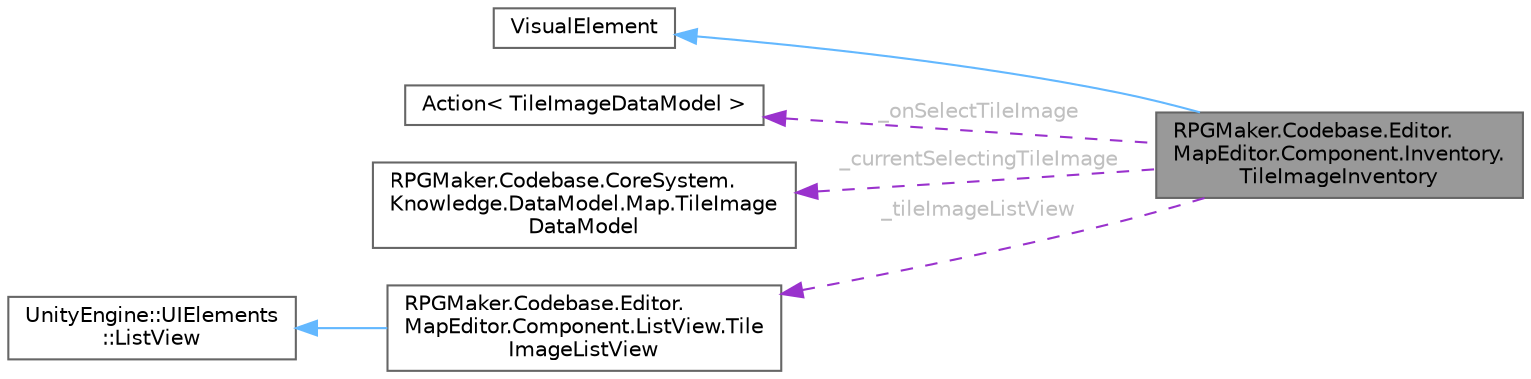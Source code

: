 digraph "RPGMaker.Codebase.Editor.MapEditor.Component.Inventory.TileImageInventory"
{
 // LATEX_PDF_SIZE
  bgcolor="transparent";
  edge [fontname=Helvetica,fontsize=10,labelfontname=Helvetica,labelfontsize=10];
  node [fontname=Helvetica,fontsize=10,shape=box,height=0.2,width=0.4];
  rankdir="LR";
  Node1 [id="Node000001",label="RPGMaker.Codebase.Editor.\lMapEditor.Component.Inventory.\lTileImageInventory",height=0.2,width=0.4,color="gray40", fillcolor="grey60", style="filled", fontcolor="black",tooltip="タイル用画像インベントリーコンポーネント"];
  Node2 -> Node1 [id="edge1_Node000001_Node000002",dir="back",color="steelblue1",style="solid",tooltip=" "];
  Node2 [id="Node000002",label="VisualElement",height=0.2,width=0.4,color="gray40", fillcolor="white", style="filled",tooltip=" "];
  Node3 -> Node1 [id="edge2_Node000001_Node000003",dir="back",color="darkorchid3",style="dashed",tooltip=" ",label=" _onSelectTileImage",fontcolor="grey" ];
  Node3 [id="Node000003",label="Action\< TileImageDataModel \>",height=0.2,width=0.4,color="gray40", fillcolor="white", style="filled",tooltip=" "];
  Node4 -> Node1 [id="edge3_Node000001_Node000004",dir="back",color="darkorchid3",style="dashed",tooltip=" ",label=" _currentSelectingTileImage",fontcolor="grey" ];
  Node4 [id="Node000004",label="RPGMaker.Codebase.CoreSystem.\lKnowledge.DataModel.Map.TileImage\lDataModel",height=0.2,width=0.4,color="gray40", fillcolor="white", style="filled",URL="$d2/d8c/class_r_p_g_maker_1_1_codebase_1_1_core_system_1_1_knowledge_1_1_data_model_1_1_map_1_1_tile_image_data_model.html",tooltip="😁 タイル・イメージ・データ・モデル"];
  Node5 -> Node1 [id="edge4_Node000001_Node000005",dir="back",color="darkorchid3",style="dashed",tooltip=" ",label=" _tileImageListView",fontcolor="grey" ];
  Node5 [id="Node000005",label="RPGMaker.Codebase.Editor.\lMapEditor.Component.ListView.Tile\lImageListView",height=0.2,width=0.4,color="gray40", fillcolor="white", style="filled",URL="$de/d44/class_r_p_g_maker_1_1_codebase_1_1_editor_1_1_map_editor_1_1_component_1_1_list_view_1_1_tile_image_list_view.html",tooltip="タイル用画像リストコンポーネント"];
  Node6 -> Node5 [id="edge5_Node000005_Node000006",dir="back",color="steelblue1",style="solid",tooltip=" "];
  Node6 [id="Node000006",label="UnityEngine::UIElements\l::ListView",height=0.2,width=0.4,color="gray40", fillcolor="white", style="filled",tooltip=" "];
}
